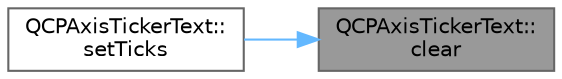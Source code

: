 digraph "QCPAxisTickerText::clear"
{
 // LATEX_PDF_SIZE
  bgcolor="transparent";
  edge [fontname=Helvetica,fontsize=10,labelfontname=Helvetica,labelfontsize=10];
  node [fontname=Helvetica,fontsize=10,shape=box,height=0.2,width=0.4];
  rankdir="RL";
  Node1 [label="QCPAxisTickerText::\lclear",height=0.2,width=0.4,color="gray40", fillcolor="grey60", style="filled", fontcolor="black",tooltip=" "];
  Node1 -> Node2 [dir="back",color="steelblue1",style="solid"];
  Node2 [label="QCPAxisTickerText::\lsetTicks",height=0.2,width=0.4,color="grey40", fillcolor="white", style="filled",URL="$class_q_c_p_axis_ticker_text.html#a69f3898cc1cf11d2437851f959faa1e8",tooltip=" "];
}

